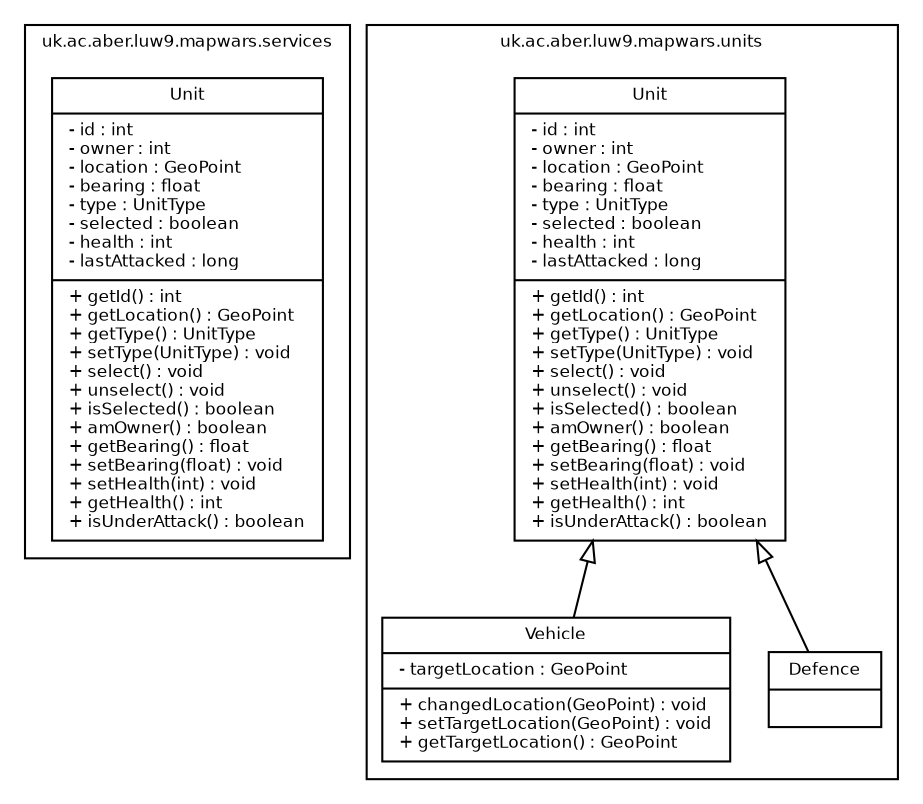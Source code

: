 digraph G {
        fontname = "Bitstream Vera Sans"
        fontsize = 8

        node [
                fontname = "Bitstream Vera Sans"
                fontsize = 8
                shape = "record"
        ]

        edge [
                fontname = "Bitstream Vera Sans"
                fontsize = 8
                arrowhead = "none"
                dir = both
        ]


        subgraph clusterServices {
                label = "uk.ac.aber.luw9.mapwars.services"

                InternetService [
                        label = "{Unit|- id : int\l- owner : int\l- location : GeoPoint\l- bearing : float\l- type : UnitType\l- selected : boolean\l- health : int\l- lastAttacked : long\l|+ getId() : int\l+ getLocation() : GeoPoint\l+ getType() : UnitType\l+ setType(UnitType) : void\l+ select() : void\l+ unselect() : void\l+ isSelected() : boolean\l+ amOwner() : boolean\l+ getBearing() : float\l+ setBearing(float) : void\l+ setHealth(int) : void\l+ getHealth() : int\l+ isUnderAttack() : boolean\l}"
                ]
        }

        subgraph clusterUnits {
                label = "uk.ac.aber.luw9.mapwars.units"

                Unit [
                        label = "{Unit|- id : int\l- owner : int\l- location : GeoPoint\l- bearing : float\l- type : UnitType\l- selected : boolean\l- health : int\l- lastAttacked : long\l|+ getId() : int\l+ getLocation() : GeoPoint\l+ getType() : UnitType\l+ setType(UnitType) : void\l+ select() : void\l+ unselect() : void\l+ isSelected() : boolean\l+ amOwner() : boolean\l+ getBearing() : float\l+ setBearing(float) : void\l+ setHealth(int) : void\l+ getHealth() : int\l+ isUnderAttack() : boolean\l}"
                ]

                Vehicle [
                        label = "{Vehicle|- targetLocation : GeoPoint\l|+ changedLocation(GeoPoint) : void\l+ setTargetLocation(GeoPoint) : void\l+ getTargetLocation() : GeoPoint\l}"
                ]

                Defence [
                        label = "{Defence|\l}"
                ]
        }

        Unit -> Vehicle [arrowtail="empty"]
        Unit -> Defence [arrowtail="empty"]
}